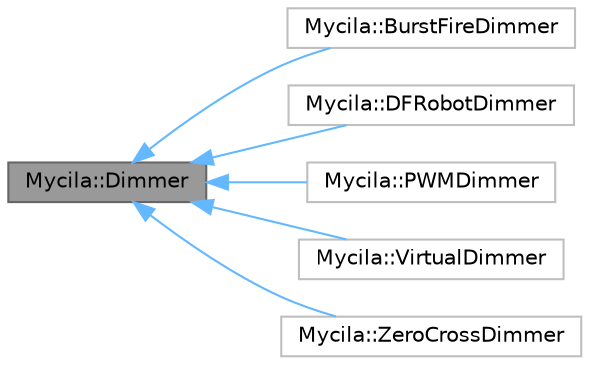digraph "Mycila::Dimmer"
{
 // LATEX_PDF_SIZE
  bgcolor="transparent";
  edge [fontname=Helvetica,fontsize=10,labelfontname=Helvetica,labelfontsize=10];
  node [fontname=Helvetica,fontsize=10,shape=box,height=0.2,width=0.4];
  rankdir="LR";
  Node1 [id="Node000001",label="Mycila::Dimmer",height=0.2,width=0.4,color="gray40", fillcolor="grey60", style="filled", fontcolor="black",tooltip=" "];
  Node1 -> Node2 [id="edge1_Node000001_Node000002",dir="back",color="steelblue1",style="solid",tooltip=" "];
  Node2 [id="Node000002",label="Mycila::BurstFireDimmer",height=0.2,width=0.4,color="grey75", fillcolor="white", style="filled",URL="$class_mycila_1_1_burst_fire_dimmer.html",tooltip=" "];
  Node1 -> Node3 [id="edge2_Node000001_Node000003",dir="back",color="steelblue1",style="solid",tooltip=" "];
  Node3 [id="Node000003",label="Mycila::DFRobotDimmer",height=0.2,width=0.4,color="grey75", fillcolor="white", style="filled",URL="$class_mycila_1_1_d_f_robot_dimmer.html",tooltip=" "];
  Node1 -> Node4 [id="edge3_Node000001_Node000004",dir="back",color="steelblue1",style="solid",tooltip=" "];
  Node4 [id="Node000004",label="Mycila::PWMDimmer",height=0.2,width=0.4,color="grey75", fillcolor="white", style="filled",URL="$class_mycila_1_1_p_w_m_dimmer.html",tooltip=" "];
  Node1 -> Node5 [id="edge4_Node000001_Node000005",dir="back",color="steelblue1",style="solid",tooltip=" "];
  Node5 [id="Node000005",label="Mycila::VirtualDimmer",height=0.2,width=0.4,color="grey75", fillcolor="white", style="filled",URL="$class_mycila_1_1_virtual_dimmer.html",tooltip=" "];
  Node1 -> Node6 [id="edge5_Node000001_Node000006",dir="back",color="steelblue1",style="solid",tooltip=" "];
  Node6 [id="Node000006",label="Mycila::ZeroCrossDimmer",height=0.2,width=0.4,color="grey75", fillcolor="white", style="filled",URL="$class_mycila_1_1_zero_cross_dimmer.html",tooltip=" "];
}
